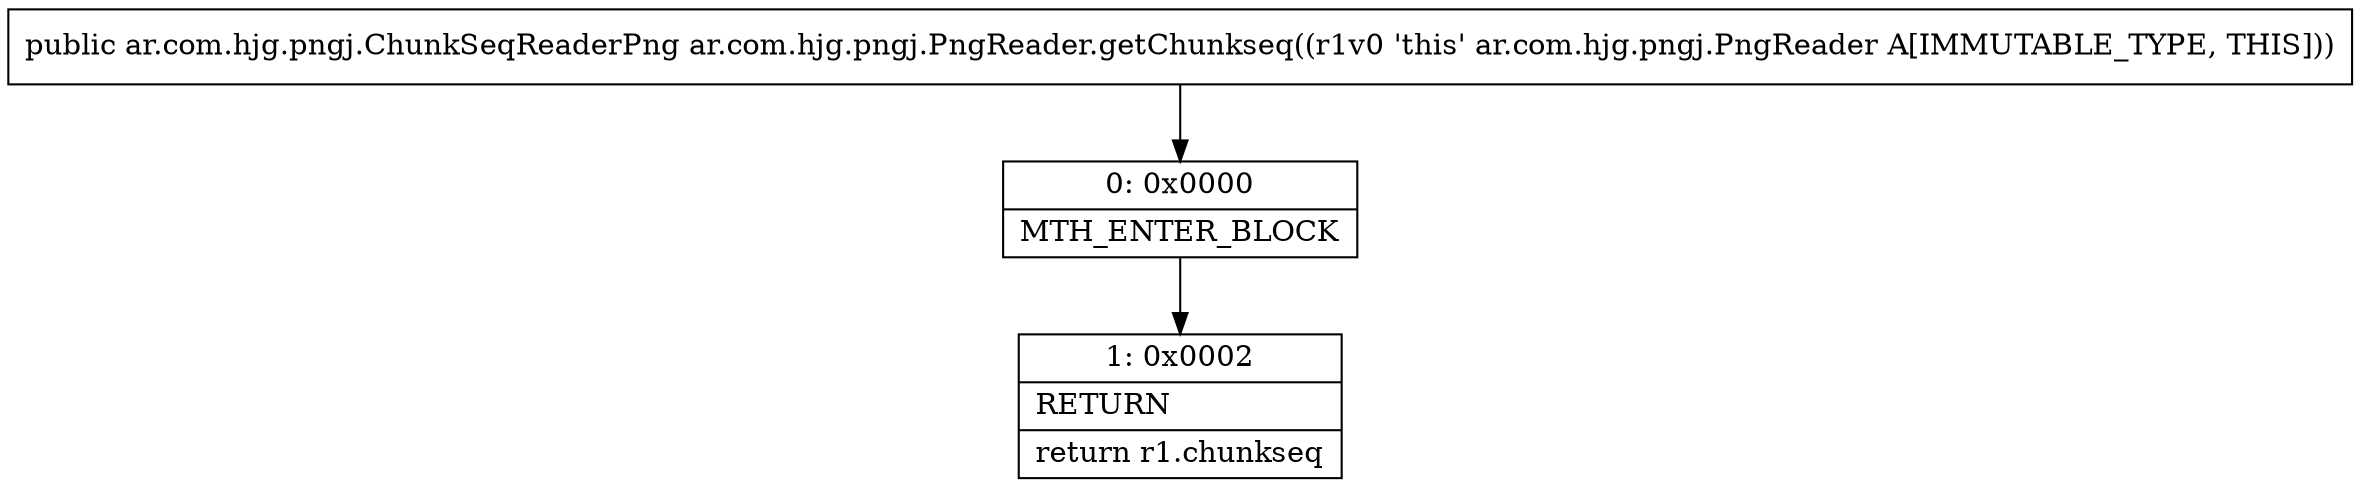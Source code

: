 digraph "CFG forar.com.hjg.pngj.PngReader.getChunkseq()Lar\/com\/hjg\/pngj\/ChunkSeqReaderPng;" {
Node_0 [shape=record,label="{0\:\ 0x0000|MTH_ENTER_BLOCK\l}"];
Node_1 [shape=record,label="{1\:\ 0x0002|RETURN\l|return r1.chunkseq\l}"];
MethodNode[shape=record,label="{public ar.com.hjg.pngj.ChunkSeqReaderPng ar.com.hjg.pngj.PngReader.getChunkseq((r1v0 'this' ar.com.hjg.pngj.PngReader A[IMMUTABLE_TYPE, THIS])) }"];
MethodNode -> Node_0;
Node_0 -> Node_1;
}

